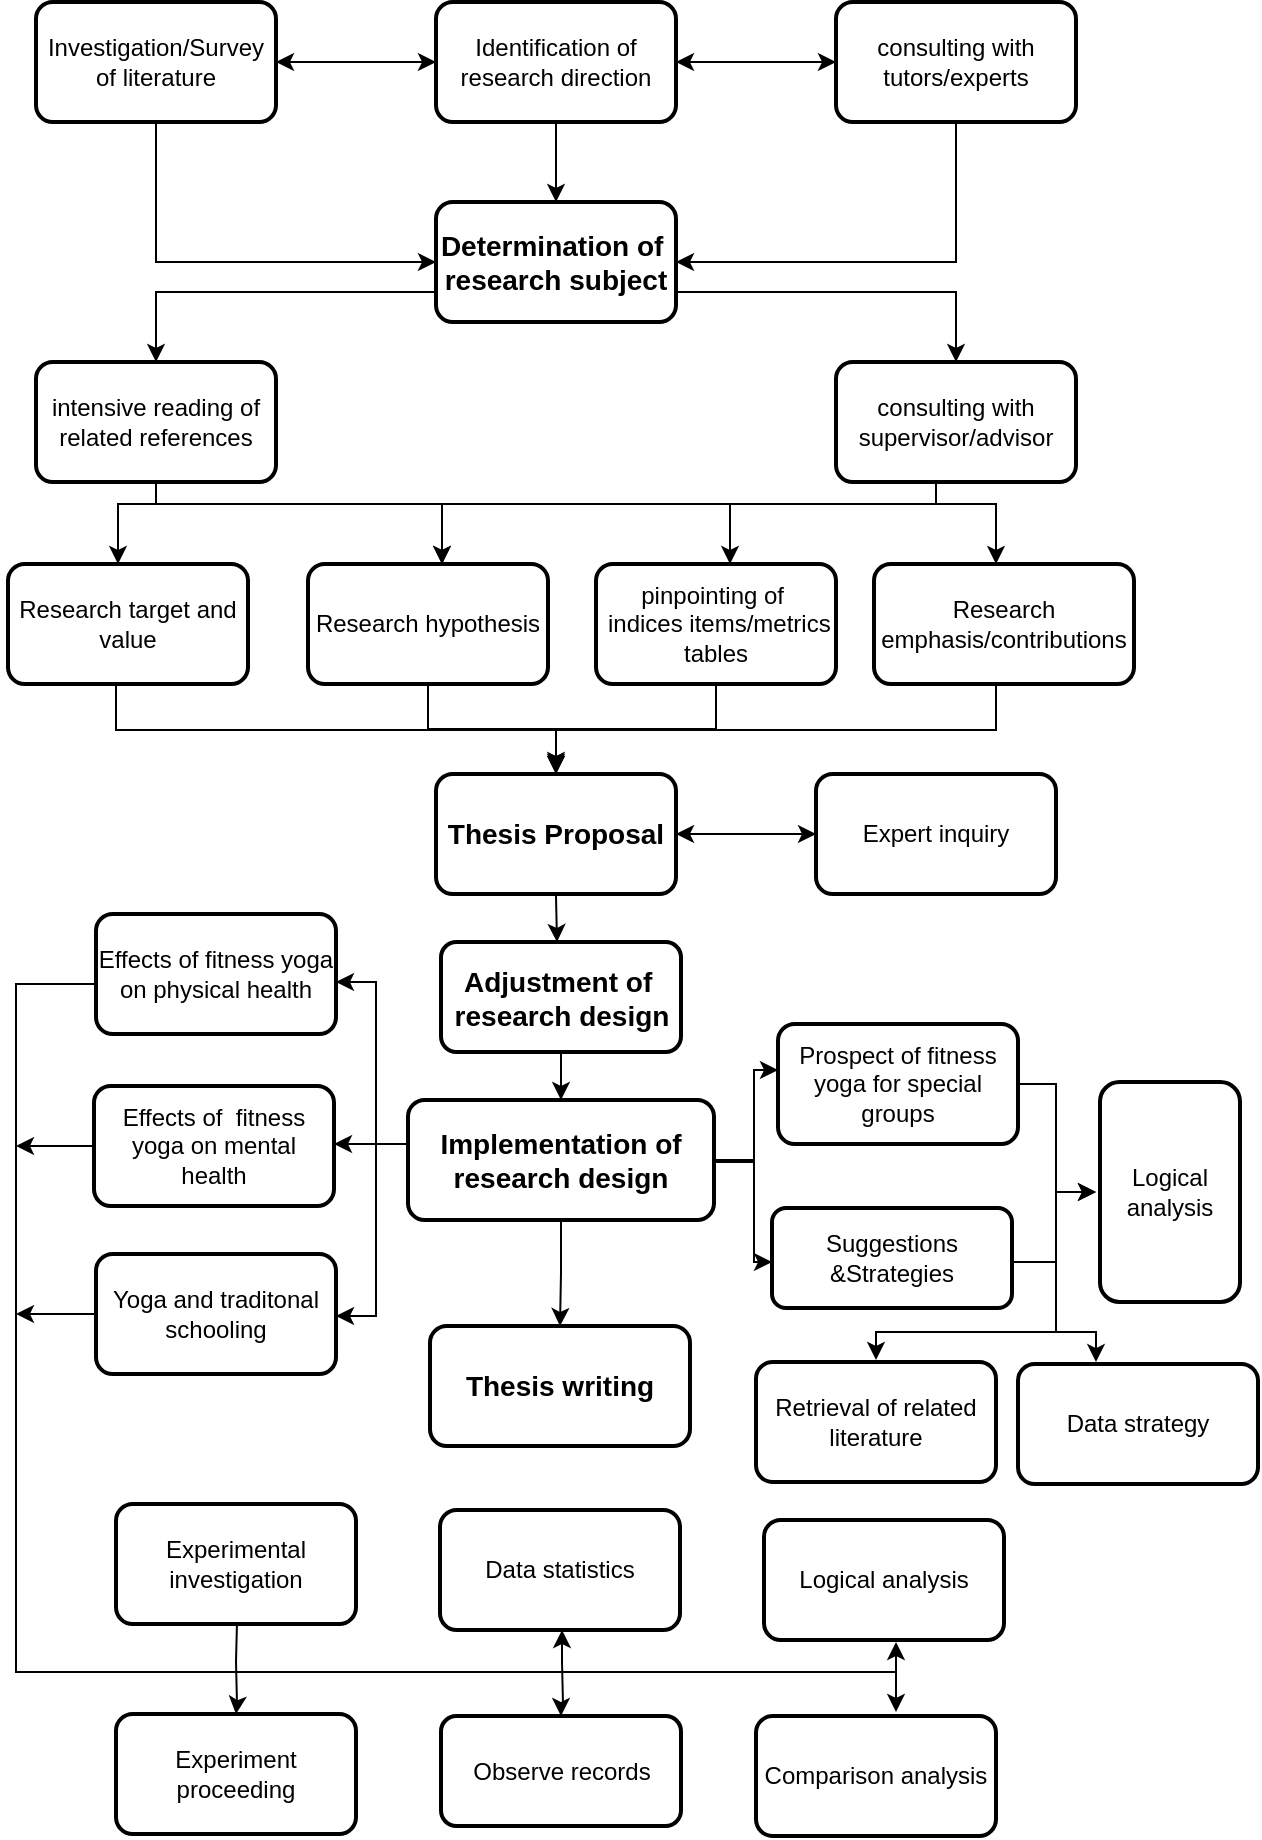 <mxfile version="20.8.5" type="github"><diagram id="neXXknrH0A7CXKOSqSdd" name="第 1 页"><mxGraphModel dx="1674" dy="740" grid="1" gridSize="10" guides="1" tooltips="1" connect="1" arrows="1" fold="1" page="1" pageScale="1" pageWidth="827" pageHeight="1169" math="0" shadow="0"><root><mxCell id="0"/><mxCell id="1" parent="0"/><mxCell id="wT9k9jjSBAWQOxx6eUvf-30" value="" style="edgeStyle=orthogonalEdgeStyle;rounded=0;orthogonalLoop=1;jettySize=auto;html=1;" edge="1" parent="1" source="wT9k9jjSBAWQOxx6eUvf-5" target="wT9k9jjSBAWQOxx6eUvf-7"><mxGeometry relative="1" as="geometry"/></mxCell><mxCell id="wT9k9jjSBAWQOxx6eUvf-38" value="" style="edgeStyle=orthogonalEdgeStyle;rounded=0;orthogonalLoop=1;jettySize=auto;html=1;" edge="1" parent="1" source="wT9k9jjSBAWQOxx6eUvf-5" target="wT9k9jjSBAWQOxx6eUvf-9"><mxGeometry relative="1" as="geometry"/></mxCell><mxCell id="wT9k9jjSBAWQOxx6eUvf-41" value="" style="edgeStyle=orthogonalEdgeStyle;rounded=0;orthogonalLoop=1;jettySize=auto;html=1;" edge="1" parent="1" source="wT9k9jjSBAWQOxx6eUvf-5" target="wT9k9jjSBAWQOxx6eUvf-8"><mxGeometry relative="1" as="geometry"/></mxCell><mxCell id="wT9k9jjSBAWQOxx6eUvf-5" value="Identification of research direction" style="whiteSpace=wrap;html=1;rounded=1;arcSize=14;strokeWidth=2;" vertex="1" parent="1"><mxGeometry x="320" y="60" width="120" height="60" as="geometry"/></mxCell><mxCell id="wT9k9jjSBAWQOxx6eUvf-40" style="edgeStyle=orthogonalEdgeStyle;rounded=0;orthogonalLoop=1;jettySize=auto;html=1;entryX=1;entryY=0.5;entryDx=0;entryDy=0;" edge="1" parent="1" source="wT9k9jjSBAWQOxx6eUvf-7" target="wT9k9jjSBAWQOxx6eUvf-5"><mxGeometry relative="1" as="geometry"/></mxCell><mxCell id="wT9k9jjSBAWQOxx6eUvf-43" style="edgeStyle=orthogonalEdgeStyle;rounded=0;orthogonalLoop=1;jettySize=auto;html=1;entryX=1;entryY=0.5;entryDx=0;entryDy=0;" edge="1" parent="1" source="wT9k9jjSBAWQOxx6eUvf-7" target="wT9k9jjSBAWQOxx6eUvf-8"><mxGeometry relative="1" as="geometry"><mxPoint x="580" y="200" as="targetPoint"/><Array as="points"><mxPoint x="580" y="190"/></Array></mxGeometry></mxCell><mxCell id="wT9k9jjSBAWQOxx6eUvf-7" value="consulting with tutors/experts" style="whiteSpace=wrap;html=1;rounded=1;arcSize=14;strokeWidth=2;" vertex="1" parent="1"><mxGeometry x="520" y="60" width="120" height="60" as="geometry"/></mxCell><mxCell id="wT9k9jjSBAWQOxx6eUvf-8" value="&lt;b&gt;&lt;font style=&quot;font-size: 14px;&quot;&gt;Determination of&amp;nbsp; research subject&lt;/font&gt;&lt;/b&gt;" style="whiteSpace=wrap;html=1;rounded=1;arcSize=14;strokeWidth=2;" vertex="1" parent="1"><mxGeometry x="320" y="160" width="120" height="60" as="geometry"/></mxCell><mxCell id="wT9k9jjSBAWQOxx6eUvf-39" style="edgeStyle=orthogonalEdgeStyle;rounded=0;orthogonalLoop=1;jettySize=auto;html=1;entryX=0;entryY=0.5;entryDx=0;entryDy=0;" edge="1" parent="1" source="wT9k9jjSBAWQOxx6eUvf-9" target="wT9k9jjSBAWQOxx6eUvf-5"><mxGeometry relative="1" as="geometry"/></mxCell><mxCell id="wT9k9jjSBAWQOxx6eUvf-42" style="edgeStyle=orthogonalEdgeStyle;rounded=0;orthogonalLoop=1;jettySize=auto;html=1;entryX=0;entryY=0.5;entryDx=0;entryDy=0;" edge="1" parent="1" source="wT9k9jjSBAWQOxx6eUvf-9" target="wT9k9jjSBAWQOxx6eUvf-8"><mxGeometry relative="1" as="geometry"><Array as="points"><mxPoint x="180" y="190"/></Array></mxGeometry></mxCell><mxCell id="wT9k9jjSBAWQOxx6eUvf-9" value="Investigation/Survey of literature" style="whiteSpace=wrap;html=1;rounded=1;arcSize=14;strokeWidth=2;" vertex="1" parent="1"><mxGeometry x="120" y="60" width="120" height="60" as="geometry"/></mxCell><mxCell id="wT9k9jjSBAWQOxx6eUvf-86" value="" style="edgeStyle=orthogonalEdgeStyle;rounded=0;orthogonalLoop=1;jettySize=auto;html=1;fontSize=14;" edge="1" parent="1"><mxGeometry relative="1" as="geometry"><mxPoint x="605" y="700" as="sourcePoint"/><mxPoint x="650" y="655" as="targetPoint"/><Array as="points"><mxPoint x="605" y="690"/><mxPoint x="630" y="690"/><mxPoint x="630" y="655"/></Array></mxGeometry></mxCell><mxCell id="wT9k9jjSBAWQOxx6eUvf-89" style="edgeStyle=orthogonalEdgeStyle;rounded=0;orthogonalLoop=1;jettySize=auto;html=1;entryX=0.325;entryY=0.017;entryDx=0;entryDy=0;entryPerimeter=0;fontSize=14;" edge="1" parent="1"><mxGeometry relative="1" as="geometry"><mxPoint x="608" y="685" as="sourcePoint"/><mxPoint x="650" y="740.02" as="targetPoint"/><Array as="points"><mxPoint x="608" y="690"/><mxPoint x="630" y="690"/><mxPoint x="630" y="725"/><mxPoint x="650" y="725"/></Array></mxGeometry></mxCell><mxCell id="wT9k9jjSBAWQOxx6eUvf-90" value="" style="edgeStyle=orthogonalEdgeStyle;rounded=0;orthogonalLoop=1;jettySize=auto;html=1;fontSize=14;" edge="1" parent="1"><mxGeometry relative="1" as="geometry"><mxPoint x="640" y="725" as="sourcePoint"/><mxPoint x="540" y="739" as="targetPoint"/><Array as="points"><mxPoint x="640" y="725"/><mxPoint x="540" y="725"/></Array></mxGeometry></mxCell><mxCell id="wT9k9jjSBAWQOxx6eUvf-10" value="Suggestions &amp;amp;Strategies" style="whiteSpace=wrap;html=1;rounded=1;arcSize=14;strokeWidth=2;" vertex="1" parent="1"><mxGeometry x="488" y="663" width="120" height="50" as="geometry"/></mxCell><mxCell id="wT9k9jjSBAWQOxx6eUvf-54" style="edgeStyle=orthogonalEdgeStyle;rounded=0;orthogonalLoop=1;jettySize=auto;html=1;fontSize=14;" edge="1" parent="1"><mxGeometry relative="1" as="geometry"><mxPoint x="600" y="397" as="sourcePoint"/><mxPoint x="380" y="444" as="targetPoint"/><Array as="points"><mxPoint x="600" y="424"/><mxPoint x="380" y="424"/></Array></mxGeometry></mxCell><mxCell id="wT9k9jjSBAWQOxx6eUvf-11" value="Research emphasis/contributions" style="whiteSpace=wrap;html=1;rounded=1;arcSize=14;strokeWidth=2;" vertex="1" parent="1"><mxGeometry x="539" y="341" width="130" height="60" as="geometry"/></mxCell><mxCell id="wT9k9jjSBAWQOxx6eUvf-53" style="edgeStyle=orthogonalEdgeStyle;rounded=0;orthogonalLoop=1;jettySize=auto;html=1;fontSize=14;" edge="1" parent="1" source="wT9k9jjSBAWQOxx6eUvf-12" target="wT9k9jjSBAWQOxx6eUvf-18"><mxGeometry relative="1" as="geometry"/></mxCell><mxCell id="wT9k9jjSBAWQOxx6eUvf-12" value="pinpointing of   indices items/metrics tables" style="whiteSpace=wrap;html=1;rounded=1;arcSize=14;strokeWidth=2;" vertex="1" parent="1"><mxGeometry x="400" y="341" width="120" height="60" as="geometry"/></mxCell><mxCell id="wT9k9jjSBAWQOxx6eUvf-44" style="edgeStyle=orthogonalEdgeStyle;rounded=0;orthogonalLoop=1;jettySize=auto;html=1;fontSize=14;exitX=0;exitY=0.75;exitDx=0;exitDy=0;" edge="1" parent="1" source="wT9k9jjSBAWQOxx6eUvf-8" target="wT9k9jjSBAWQOxx6eUvf-13"><mxGeometry relative="1" as="geometry"/></mxCell><mxCell id="wT9k9jjSBAWQOxx6eUvf-46" style="edgeStyle=orthogonalEdgeStyle;rounded=0;orthogonalLoop=1;jettySize=auto;html=1;entryX=0.5;entryY=0;entryDx=0;entryDy=0;fontSize=14;" edge="1" parent="1"><mxGeometry relative="1" as="geometry"><mxPoint x="175" y="281" as="sourcePoint"/><mxPoint x="161" y="341" as="targetPoint"/><Array as="points"><mxPoint x="180" y="281"/><mxPoint x="180" y="311"/><mxPoint x="161" y="311"/></Array></mxGeometry></mxCell><mxCell id="wT9k9jjSBAWQOxx6eUvf-56" style="edgeStyle=orthogonalEdgeStyle;rounded=0;orthogonalLoop=1;jettySize=auto;html=1;entryX=0.5;entryY=0;entryDx=0;entryDy=0;fontSize=14;exitX=0.5;exitY=1;exitDx=0;exitDy=0;" edge="1" parent="1" source="wT9k9jjSBAWQOxx6eUvf-13"><mxGeometry relative="1" as="geometry"><mxPoint x="235" y="251" as="sourcePoint"/><mxPoint x="323" y="341" as="targetPoint"/><Array as="points"><mxPoint x="180" y="311"/><mxPoint x="323" y="311"/></Array></mxGeometry></mxCell><mxCell id="wT9k9jjSBAWQOxx6eUvf-13" value="intensive reading of related references" style="whiteSpace=wrap;html=1;rounded=1;arcSize=14;strokeWidth=2;" vertex="1" parent="1"><mxGeometry x="120" y="240" width="120" height="60" as="geometry"/></mxCell><mxCell id="wT9k9jjSBAWQOxx6eUvf-69" style="edgeStyle=orthogonalEdgeStyle;rounded=0;orthogonalLoop=1;jettySize=auto;html=1;entryX=1;entryY=0.5;entryDx=0;entryDy=0;fontSize=14;" edge="1" parent="1" source="wT9k9jjSBAWQOxx6eUvf-14" target="wT9k9jjSBAWQOxx6eUvf-18"><mxGeometry relative="1" as="geometry"/></mxCell><mxCell id="wT9k9jjSBAWQOxx6eUvf-14" value="Expert inquiry" style="whiteSpace=wrap;html=1;rounded=1;arcSize=14;strokeWidth=2;" vertex="1" parent="1"><mxGeometry x="510" y="446" width="120" height="60" as="geometry"/></mxCell><mxCell id="wT9k9jjSBAWQOxx6eUvf-55" style="edgeStyle=orthogonalEdgeStyle;rounded=0;orthogonalLoop=1;jettySize=auto;html=1;fontSize=14;exitX=0.45;exitY=1.017;exitDx=0;exitDy=0;exitPerimeter=0;" edge="1" parent="1"><mxGeometry relative="1" as="geometry"><mxPoint x="380" y="445" as="targetPoint"/><mxPoint x="160" y="396.02" as="sourcePoint"/><Array as="points"><mxPoint x="160" y="424"/><mxPoint x="380" y="424"/></Array></mxGeometry></mxCell><mxCell id="wT9k9jjSBAWQOxx6eUvf-15" value="Research target and value" style="whiteSpace=wrap;html=1;rounded=1;arcSize=14;strokeWidth=2;" vertex="1" parent="1"><mxGeometry x="106" y="341" width="120" height="60" as="geometry"/></mxCell><mxCell id="wT9k9jjSBAWQOxx6eUvf-52" value="" style="edgeStyle=orthogonalEdgeStyle;rounded=0;orthogonalLoop=1;jettySize=auto;html=1;fontSize=14;entryX=0.5;entryY=0;entryDx=0;entryDy=0;" edge="1" parent="1" source="wT9k9jjSBAWQOxx6eUvf-16" target="wT9k9jjSBAWQOxx6eUvf-18"><mxGeometry relative="1" as="geometry"/></mxCell><mxCell id="wT9k9jjSBAWQOxx6eUvf-16" value="Research hypothesis" style="whiteSpace=wrap;html=1;rounded=1;arcSize=14;strokeWidth=2;" vertex="1" parent="1"><mxGeometry x="256" y="341" width="120" height="60" as="geometry"/></mxCell><mxCell id="wT9k9jjSBAWQOxx6eUvf-45" style="edgeStyle=orthogonalEdgeStyle;rounded=0;orthogonalLoop=1;jettySize=auto;html=1;fontSize=14;exitX=1;exitY=0.75;exitDx=0;exitDy=0;" edge="1" parent="1" source="wT9k9jjSBAWQOxx6eUvf-8" target="wT9k9jjSBAWQOxx6eUvf-17"><mxGeometry relative="1" as="geometry"/></mxCell><mxCell id="wT9k9jjSBAWQOxx6eUvf-47" style="edgeStyle=orthogonalEdgeStyle;rounded=0;orthogonalLoop=1;jettySize=auto;html=1;fontSize=14;" edge="1" parent="1"><mxGeometry relative="1" as="geometry"><mxPoint x="540" y="281" as="sourcePoint"/><mxPoint x="600" y="341" as="targetPoint"/><Array as="points"><mxPoint x="570" y="281"/><mxPoint x="570" y="311"/><mxPoint x="600" y="311"/><mxPoint x="600" y="341"/></Array></mxGeometry></mxCell><mxCell id="wT9k9jjSBAWQOxx6eUvf-49" style="edgeStyle=orthogonalEdgeStyle;rounded=0;orthogonalLoop=1;jettySize=auto;html=1;fontSize=14;" edge="1" parent="1"><mxGeometry relative="1" as="geometry"><mxPoint x="536" y="281" as="sourcePoint"/><mxPoint x="467" y="341" as="targetPoint"/><Array as="points"><mxPoint x="570" y="281"/><mxPoint x="570" y="311"/><mxPoint x="467" y="311"/></Array></mxGeometry></mxCell><mxCell id="wT9k9jjSBAWQOxx6eUvf-50" style="edgeStyle=orthogonalEdgeStyle;rounded=0;orthogonalLoop=1;jettySize=auto;html=1;fontSize=14;" edge="1" parent="1"><mxGeometry relative="1" as="geometry"><mxPoint x="563" y="300" as="sourcePoint"/><mxPoint x="323" y="341" as="targetPoint"/><Array as="points"><mxPoint x="570" y="281"/><mxPoint x="570" y="311"/><mxPoint x="323" y="311"/></Array></mxGeometry></mxCell><mxCell id="wT9k9jjSBAWQOxx6eUvf-17" value="consulting with supervisor/advisor" style="whiteSpace=wrap;html=1;rounded=1;arcSize=14;strokeWidth=2;" vertex="1" parent="1"><mxGeometry x="520" y="240" width="120" height="60" as="geometry"/></mxCell><mxCell id="wT9k9jjSBAWQOxx6eUvf-59" value="" style="edgeStyle=orthogonalEdgeStyle;rounded=0;orthogonalLoop=1;jettySize=auto;html=1;fontSize=14;" edge="1" parent="1"><mxGeometry relative="1" as="geometry"><mxPoint x="380" y="507" as="sourcePoint"/><mxPoint x="380.5" y="530" as="targetPoint"/></mxGeometry></mxCell><mxCell id="wT9k9jjSBAWQOxx6eUvf-68" style="edgeStyle=orthogonalEdgeStyle;rounded=0;orthogonalLoop=1;jettySize=auto;html=1;entryX=0;entryY=0.5;entryDx=0;entryDy=0;fontSize=14;" edge="1" parent="1" source="wT9k9jjSBAWQOxx6eUvf-18" target="wT9k9jjSBAWQOxx6eUvf-14"><mxGeometry relative="1" as="geometry"/></mxCell><mxCell id="wT9k9jjSBAWQOxx6eUvf-18" value="&lt;b&gt;&lt;font style=&quot;font-size: 14px;&quot;&gt;Thesis Proposal&lt;/font&gt;&lt;/b&gt;" style="whiteSpace=wrap;html=1;rounded=1;arcSize=14;strokeWidth=2;" vertex="1" parent="1"><mxGeometry x="320" y="446" width="120" height="60" as="geometry"/></mxCell><mxCell id="wT9k9jjSBAWQOxx6eUvf-94" style="edgeStyle=orthogonalEdgeStyle;rounded=0;orthogonalLoop=1;jettySize=auto;html=1;fontSize=14;" edge="1" parent="1" target="wT9k9jjSBAWQOxx6eUvf-20"><mxGeometry relative="1" as="geometry"><mxPoint x="220" y="890" as="sourcePoint"/></mxGeometry></mxCell><mxCell id="wT9k9jjSBAWQOxx6eUvf-20" value="Experiment proceeding" style="whiteSpace=wrap;html=1;rounded=1;arcSize=14;strokeWidth=2;" vertex="1" parent="1"><mxGeometry x="160" y="916" width="120" height="60" as="geometry"/></mxCell><mxCell id="wT9k9jjSBAWQOxx6eUvf-67" value="" style="edgeStyle=orthogonalEdgeStyle;rounded=0;orthogonalLoop=1;jettySize=auto;html=1;fontSize=14;" edge="1" parent="1" source="wT9k9jjSBAWQOxx6eUvf-21" target="wT9k9jjSBAWQOxx6eUvf-23"><mxGeometry relative="1" as="geometry"/></mxCell><mxCell id="wT9k9jjSBAWQOxx6eUvf-21" value="&lt;font style=&quot;font-size: 14px;&quot;&gt;&lt;b&gt;Adjustment of&amp;nbsp; research design&lt;/b&gt;&lt;/font&gt;" style="whiteSpace=wrap;html=1;rounded=1;arcSize=14;strokeWidth=2;" vertex="1" parent="1"><mxGeometry x="322.5" y="530" width="120" height="55" as="geometry"/></mxCell><mxCell id="wT9k9jjSBAWQOxx6eUvf-62" style="edgeStyle=orthogonalEdgeStyle;rounded=0;orthogonalLoop=1;jettySize=auto;html=1;exitX=1;exitY=0.5;exitDx=0;exitDy=0;fontSize=14;" edge="1" parent="1" source="wT9k9jjSBAWQOxx6eUvf-23"><mxGeometry relative="1" as="geometry"><mxPoint x="450" y="670" as="targetPoint"/></mxGeometry></mxCell><mxCell id="wT9k9jjSBAWQOxx6eUvf-65" value="" style="edgeStyle=orthogonalEdgeStyle;rounded=0;orthogonalLoop=1;jettySize=auto;html=1;fontSize=14;" edge="1" parent="1" source="wT9k9jjSBAWQOxx6eUvf-23" target="wT9k9jjSBAWQOxx6eUvf-24"><mxGeometry relative="1" as="geometry"/></mxCell><mxCell id="wT9k9jjSBAWQOxx6eUvf-73" style="edgeStyle=orthogonalEdgeStyle;rounded=0;orthogonalLoop=1;jettySize=auto;html=1;entryX=1;entryY=0.5;entryDx=0;entryDy=0;fontSize=14;" edge="1" parent="1"><mxGeometry relative="1" as="geometry"><mxPoint x="306" y="634" as="sourcePoint"/><mxPoint x="270" y="550" as="targetPoint"/><Array as="points"><mxPoint x="306" y="631"/><mxPoint x="290" y="631"/><mxPoint x="290" y="550"/></Array></mxGeometry></mxCell><mxCell id="wT9k9jjSBAWQOxx6eUvf-74" style="edgeStyle=orthogonalEdgeStyle;rounded=0;orthogonalLoop=1;jettySize=auto;html=1;fontSize=14;" edge="1" parent="1"><mxGeometry relative="1" as="geometry"><mxPoint x="306" y="631" as="sourcePoint"/><mxPoint x="269" y="631" as="targetPoint"/><Array as="points"><mxPoint x="280" y="631"/><mxPoint x="280" y="631"/></Array></mxGeometry></mxCell><mxCell id="wT9k9jjSBAWQOxx6eUvf-75" style="edgeStyle=orthogonalEdgeStyle;rounded=0;orthogonalLoop=1;jettySize=auto;html=1;fontSize=14;" edge="1" parent="1"><mxGeometry relative="1" as="geometry"><mxPoint x="306" y="631" as="sourcePoint"/><mxPoint x="270" y="717" as="targetPoint"/><Array as="points"><mxPoint x="290" y="631"/><mxPoint x="290" y="717"/></Array></mxGeometry></mxCell><mxCell id="wT9k9jjSBAWQOxx6eUvf-79" style="edgeStyle=orthogonalEdgeStyle;rounded=0;orthogonalLoop=1;jettySize=auto;html=1;fontSize=14;" edge="1" parent="1" source="wT9k9jjSBAWQOxx6eUvf-23" target="wT9k9jjSBAWQOxx6eUvf-28"><mxGeometry relative="1" as="geometry"><Array as="points"><mxPoint x="479" y="639"/><mxPoint x="479" y="594"/></Array></mxGeometry></mxCell><mxCell id="wT9k9jjSBAWQOxx6eUvf-80" style="edgeStyle=orthogonalEdgeStyle;rounded=0;orthogonalLoop=1;jettySize=auto;html=1;fontSize=14;" edge="1" parent="1" source="wT9k9jjSBAWQOxx6eUvf-23" target="wT9k9jjSBAWQOxx6eUvf-10"><mxGeometry relative="1" as="geometry"><Array as="points"><mxPoint x="479" y="640"/><mxPoint x="479" y="690"/></Array></mxGeometry></mxCell><mxCell id="wT9k9jjSBAWQOxx6eUvf-23" value="&lt;font style=&quot;font-size: 14px;&quot;&gt;&lt;b&gt;Implementation of research design&lt;/b&gt;&lt;/font&gt;" style="whiteSpace=wrap;html=1;rounded=1;arcSize=14;strokeWidth=2;" vertex="1" parent="1"><mxGeometry x="306" y="609" width="153" height="60" as="geometry"/></mxCell><mxCell id="wT9k9jjSBAWQOxx6eUvf-24" value="&lt;font style=&quot;font-size: 14px;&quot;&gt;&lt;b&gt;Thesis writing&lt;/b&gt;&lt;/font&gt;" style="whiteSpace=wrap;html=1;rounded=1;arcSize=14;strokeWidth=2;" vertex="1" parent="1"><mxGeometry x="317" y="722" width="130" height="60" as="geometry"/></mxCell><mxCell id="wT9k9jjSBAWQOxx6eUvf-91" style="edgeStyle=orthogonalEdgeStyle;rounded=0;orthogonalLoop=1;jettySize=auto;html=1;fontSize=14;" edge="1" parent="1"><mxGeometry relative="1" as="geometry"><mxPoint x="550" y="915" as="targetPoint"/><mxPoint x="150" y="551" as="sourcePoint"/><Array as="points"><mxPoint x="110" y="551"/><mxPoint x="110" y="895"/><mxPoint x="550" y="895"/></Array></mxGeometry></mxCell><mxCell id="wT9k9jjSBAWQOxx6eUvf-25" value="Effects of fitness yoga on physical health" style="whiteSpace=wrap;html=1;rounded=1;arcSize=14;strokeWidth=2;" vertex="1" parent="1"><mxGeometry x="150" y="516" width="120" height="60" as="geometry"/></mxCell><mxCell id="wT9k9jjSBAWQOxx6eUvf-92" style="edgeStyle=orthogonalEdgeStyle;rounded=0;orthogonalLoop=1;jettySize=auto;html=1;fontSize=14;" edge="1" parent="1" source="wT9k9jjSBAWQOxx6eUvf-26"><mxGeometry relative="1" as="geometry"><mxPoint x="110" y="632" as="targetPoint"/></mxGeometry></mxCell><mxCell id="wT9k9jjSBAWQOxx6eUvf-26" value="Effects of&amp;nbsp; fitness yoga on mental health" style="whiteSpace=wrap;html=1;rounded=1;arcSize=14;strokeWidth=2;" vertex="1" parent="1"><mxGeometry x="149" y="602" width="120" height="60" as="geometry"/></mxCell><mxCell id="wT9k9jjSBAWQOxx6eUvf-93" style="edgeStyle=orthogonalEdgeStyle;rounded=0;orthogonalLoop=1;jettySize=auto;html=1;fontSize=14;" edge="1" parent="1" source="wT9k9jjSBAWQOxx6eUvf-27"><mxGeometry relative="1" as="geometry"><mxPoint x="110" y="716" as="targetPoint"/></mxGeometry></mxCell><mxCell id="wT9k9jjSBAWQOxx6eUvf-27" value="Yoga and traditonal schooling" style="whiteSpace=wrap;html=1;rounded=1;arcSize=14;strokeWidth=2;" vertex="1" parent="1"><mxGeometry x="150" y="686" width="120" height="60" as="geometry"/></mxCell><mxCell id="wT9k9jjSBAWQOxx6eUvf-85" value="" style="edgeStyle=orthogonalEdgeStyle;rounded=0;orthogonalLoop=1;jettySize=auto;html=1;fontSize=14;exitX=1;exitY=0.5;exitDx=0;exitDy=0;" edge="1" parent="1" source="wT9k9jjSBAWQOxx6eUvf-28"><mxGeometry relative="1" as="geometry"><mxPoint x="582" y="601" as="sourcePoint"/><mxPoint x="650" y="655" as="targetPoint"/><Array as="points"><mxPoint x="630" y="601"/><mxPoint x="630" y="655"/></Array></mxGeometry></mxCell><mxCell id="wT9k9jjSBAWQOxx6eUvf-28" value="Prospect of fitness yoga for special groups" style="whiteSpace=wrap;html=1;rounded=1;arcSize=14;strokeWidth=2;" vertex="1" parent="1"><mxGeometry x="491" y="571" width="120" height="60" as="geometry"/></mxCell><mxCell id="wT9k9jjSBAWQOxx6eUvf-96" style="edgeStyle=orthogonalEdgeStyle;rounded=0;orthogonalLoop=1;jettySize=auto;html=1;fontSize=14;" edge="1" parent="1"><mxGeometry relative="1" as="geometry"><mxPoint x="383" y="874" as="targetPoint"/><mxPoint x="383" y="890" as="sourcePoint"/></mxGeometry></mxCell><mxCell id="wT9k9jjSBAWQOxx6eUvf-76" value="Data statistics" style="whiteSpace=wrap;html=1;rounded=1;arcSize=14;strokeWidth=2;" vertex="1" parent="1"><mxGeometry x="322" y="814" width="120" height="60" as="geometry"/></mxCell><mxCell id="wT9k9jjSBAWQOxx6eUvf-95" style="edgeStyle=orthogonalEdgeStyle;rounded=0;orthogonalLoop=1;jettySize=auto;html=1;fontSize=14;" edge="1" parent="1" target="wT9k9jjSBAWQOxx6eUvf-77"><mxGeometry relative="1" as="geometry"><mxPoint x="220" y="890" as="sourcePoint"/></mxGeometry></mxCell><mxCell id="wT9k9jjSBAWQOxx6eUvf-77" value="Experimental investigation" style="whiteSpace=wrap;html=1;rounded=1;arcSize=14;strokeWidth=2;" vertex="1" parent="1"><mxGeometry x="160" y="811" width="120" height="60" as="geometry"/></mxCell><mxCell id="wT9k9jjSBAWQOxx6eUvf-78" value="Data strategy" style="whiteSpace=wrap;html=1;rounded=1;arcSize=14;strokeWidth=2;" vertex="1" parent="1"><mxGeometry x="611" y="741" width="120" height="60" as="geometry"/></mxCell><mxCell id="wT9k9jjSBAWQOxx6eUvf-82" value="Logical analysis" style="whiteSpace=wrap;html=1;rounded=1;arcSize=14;strokeWidth=2;" vertex="1" parent="1"><mxGeometry x="652" y="600" width="70" height="110" as="geometry"/></mxCell><mxCell id="wT9k9jjSBAWQOxx6eUvf-83" value="Comparison analysis" style="whiteSpace=wrap;html=1;rounded=1;arcSize=14;strokeWidth=2;" vertex="1" parent="1"><mxGeometry x="480" y="917" width="120" height="60" as="geometry"/></mxCell><mxCell id="wT9k9jjSBAWQOxx6eUvf-97" style="edgeStyle=orthogonalEdgeStyle;rounded=0;orthogonalLoop=1;jettySize=auto;html=1;fontSize=14;" edge="1" parent="1" target="wT9k9jjSBAWQOxx6eUvf-84"><mxGeometry relative="1" as="geometry"><mxPoint x="383" y="890" as="sourcePoint"/></mxGeometry></mxCell><mxCell id="wT9k9jjSBAWQOxx6eUvf-84" value="Observe records" style="whiteSpace=wrap;html=1;rounded=1;arcSize=14;strokeWidth=2;" vertex="1" parent="1"><mxGeometry x="322.5" y="917" width="120" height="55" as="geometry"/></mxCell><mxCell id="wT9k9jjSBAWQOxx6eUvf-87" value="Retrieval of related literature" style="whiteSpace=wrap;html=1;rounded=1;arcSize=14;strokeWidth=2;" vertex="1" parent="1"><mxGeometry x="480" y="740" width="120" height="60" as="geometry"/></mxCell><mxCell id="wT9k9jjSBAWQOxx6eUvf-101" style="edgeStyle=orthogonalEdgeStyle;rounded=0;orthogonalLoop=1;jettySize=auto;html=1;fontSize=14;" edge="1" parent="1"><mxGeometry relative="1" as="geometry"><mxPoint x="550" y="880" as="targetPoint"/><mxPoint x="550" y="900" as="sourcePoint"/></mxGeometry></mxCell><mxCell id="wT9k9jjSBAWQOxx6eUvf-88" value="Logical analysis" style="whiteSpace=wrap;html=1;rounded=1;arcSize=14;strokeWidth=2;" vertex="1" parent="1"><mxGeometry x="484" y="819" width="120" height="60" as="geometry"/></mxCell></root></mxGraphModel></diagram></mxfile>
